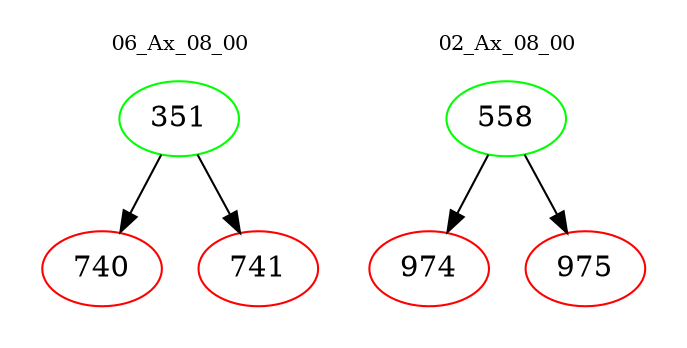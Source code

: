 digraph{
subgraph cluster_0 {
color = white
label = "06_Ax_08_00";
fontsize=10;
T0_351 [label="351", color="green"]
T0_351 -> T0_740 [color="black"]
T0_740 [label="740", color="red"]
T0_351 -> T0_741 [color="black"]
T0_741 [label="741", color="red"]
}
subgraph cluster_1 {
color = white
label = "02_Ax_08_00";
fontsize=10;
T1_558 [label="558", color="green"]
T1_558 -> T1_974 [color="black"]
T1_974 [label="974", color="red"]
T1_558 -> T1_975 [color="black"]
T1_975 [label="975", color="red"]
}
}
